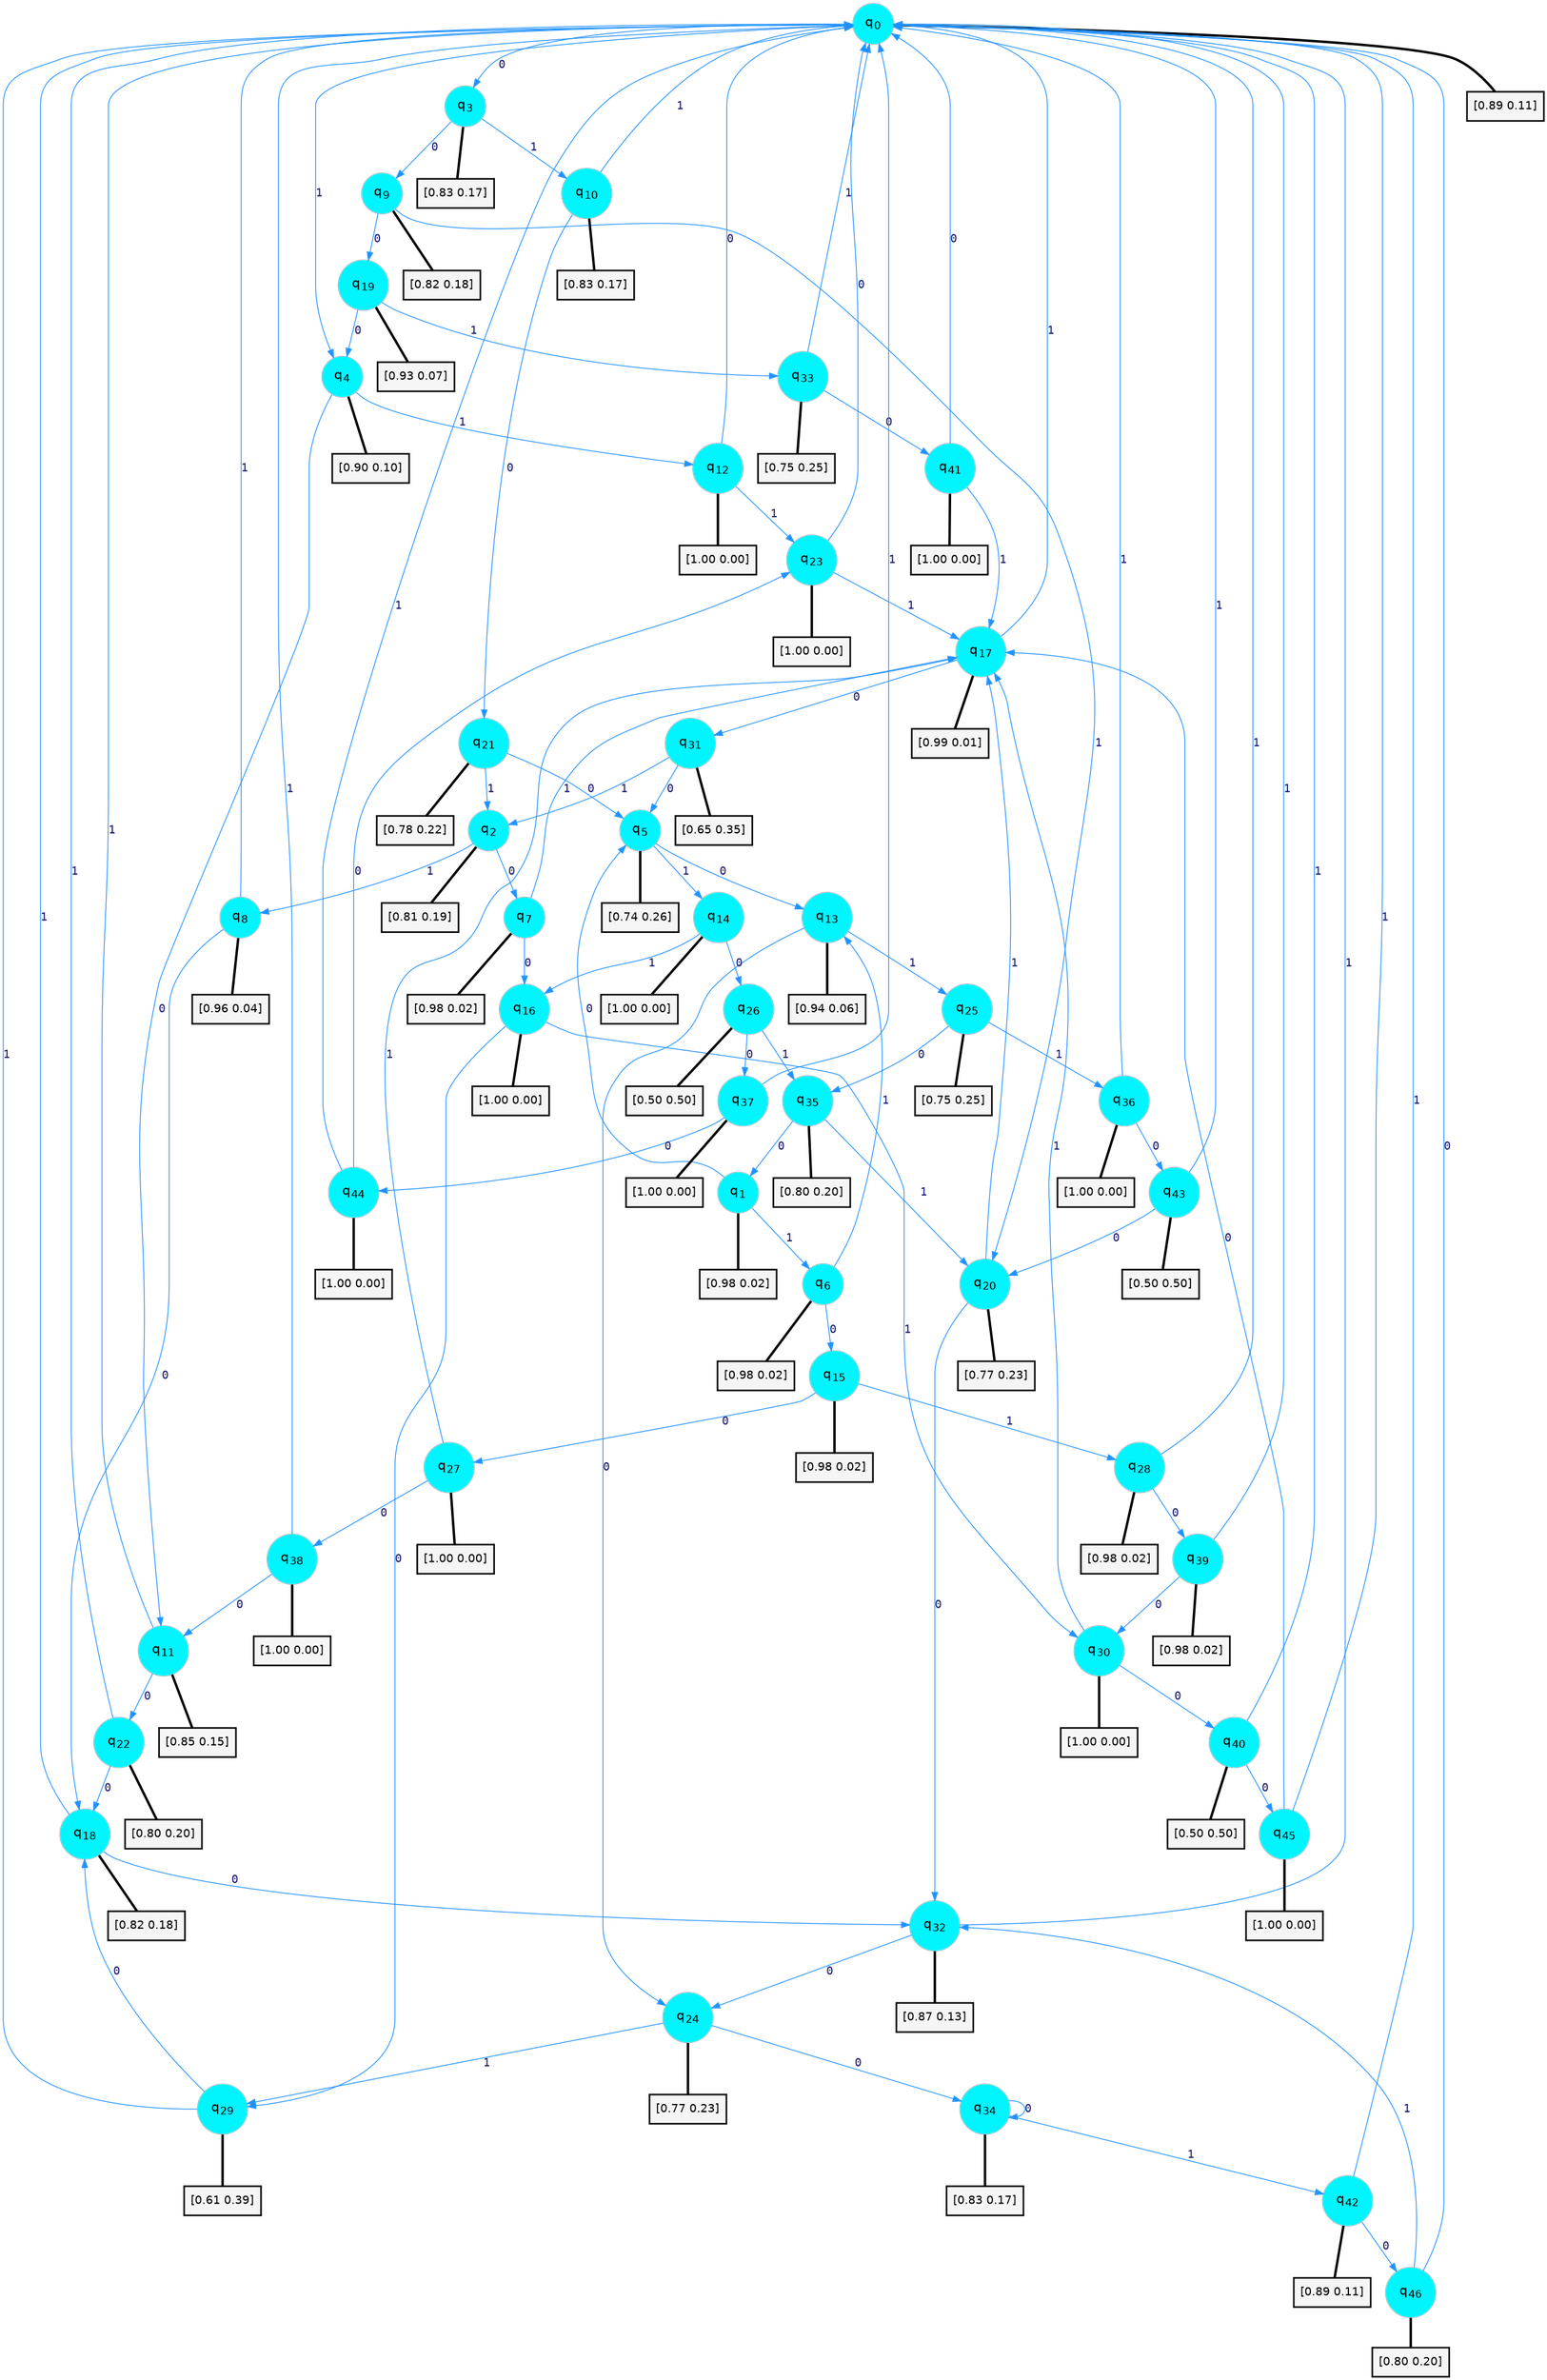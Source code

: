 digraph G {
graph [
bgcolor=transparent, dpi=300, rankdir=TD, size="40,25"];
node [
color=gray, fillcolor=turquoise1, fontcolor=black, fontname=Helvetica, fontsize=16, fontweight=bold, shape=circle, style=filled];
edge [
arrowsize=1, color=dodgerblue1, fontcolor=midnightblue, fontname=courier, fontweight=bold, penwidth=1, style=solid, weight=20];
0[label=<q<SUB>0</SUB>>];
1[label=<q<SUB>1</SUB>>];
2[label=<q<SUB>2</SUB>>];
3[label=<q<SUB>3</SUB>>];
4[label=<q<SUB>4</SUB>>];
5[label=<q<SUB>5</SUB>>];
6[label=<q<SUB>6</SUB>>];
7[label=<q<SUB>7</SUB>>];
8[label=<q<SUB>8</SUB>>];
9[label=<q<SUB>9</SUB>>];
10[label=<q<SUB>10</SUB>>];
11[label=<q<SUB>11</SUB>>];
12[label=<q<SUB>12</SUB>>];
13[label=<q<SUB>13</SUB>>];
14[label=<q<SUB>14</SUB>>];
15[label=<q<SUB>15</SUB>>];
16[label=<q<SUB>16</SUB>>];
17[label=<q<SUB>17</SUB>>];
18[label=<q<SUB>18</SUB>>];
19[label=<q<SUB>19</SUB>>];
20[label=<q<SUB>20</SUB>>];
21[label=<q<SUB>21</SUB>>];
22[label=<q<SUB>22</SUB>>];
23[label=<q<SUB>23</SUB>>];
24[label=<q<SUB>24</SUB>>];
25[label=<q<SUB>25</SUB>>];
26[label=<q<SUB>26</SUB>>];
27[label=<q<SUB>27</SUB>>];
28[label=<q<SUB>28</SUB>>];
29[label=<q<SUB>29</SUB>>];
30[label=<q<SUB>30</SUB>>];
31[label=<q<SUB>31</SUB>>];
32[label=<q<SUB>32</SUB>>];
33[label=<q<SUB>33</SUB>>];
34[label=<q<SUB>34</SUB>>];
35[label=<q<SUB>35</SUB>>];
36[label=<q<SUB>36</SUB>>];
37[label=<q<SUB>37</SUB>>];
38[label=<q<SUB>38</SUB>>];
39[label=<q<SUB>39</SUB>>];
40[label=<q<SUB>40</SUB>>];
41[label=<q<SUB>41</SUB>>];
42[label=<q<SUB>42</SUB>>];
43[label=<q<SUB>43</SUB>>];
44[label=<q<SUB>44</SUB>>];
45[label=<q<SUB>45</SUB>>];
46[label=<q<SUB>46</SUB>>];
47[label="[0.89 0.11]", shape=box,fontcolor=black, fontname=Helvetica, fontsize=14, penwidth=2, fillcolor=whitesmoke,color=black];
48[label="[0.98 0.02]", shape=box,fontcolor=black, fontname=Helvetica, fontsize=14, penwidth=2, fillcolor=whitesmoke,color=black];
49[label="[0.81 0.19]", shape=box,fontcolor=black, fontname=Helvetica, fontsize=14, penwidth=2, fillcolor=whitesmoke,color=black];
50[label="[0.83 0.17]", shape=box,fontcolor=black, fontname=Helvetica, fontsize=14, penwidth=2, fillcolor=whitesmoke,color=black];
51[label="[0.90 0.10]", shape=box,fontcolor=black, fontname=Helvetica, fontsize=14, penwidth=2, fillcolor=whitesmoke,color=black];
52[label="[0.74 0.26]", shape=box,fontcolor=black, fontname=Helvetica, fontsize=14, penwidth=2, fillcolor=whitesmoke,color=black];
53[label="[0.98 0.02]", shape=box,fontcolor=black, fontname=Helvetica, fontsize=14, penwidth=2, fillcolor=whitesmoke,color=black];
54[label="[0.98 0.02]", shape=box,fontcolor=black, fontname=Helvetica, fontsize=14, penwidth=2, fillcolor=whitesmoke,color=black];
55[label="[0.96 0.04]", shape=box,fontcolor=black, fontname=Helvetica, fontsize=14, penwidth=2, fillcolor=whitesmoke,color=black];
56[label="[0.82 0.18]", shape=box,fontcolor=black, fontname=Helvetica, fontsize=14, penwidth=2, fillcolor=whitesmoke,color=black];
57[label="[0.83 0.17]", shape=box,fontcolor=black, fontname=Helvetica, fontsize=14, penwidth=2, fillcolor=whitesmoke,color=black];
58[label="[0.85 0.15]", shape=box,fontcolor=black, fontname=Helvetica, fontsize=14, penwidth=2, fillcolor=whitesmoke,color=black];
59[label="[1.00 0.00]", shape=box,fontcolor=black, fontname=Helvetica, fontsize=14, penwidth=2, fillcolor=whitesmoke,color=black];
60[label="[0.94 0.06]", shape=box,fontcolor=black, fontname=Helvetica, fontsize=14, penwidth=2, fillcolor=whitesmoke,color=black];
61[label="[1.00 0.00]", shape=box,fontcolor=black, fontname=Helvetica, fontsize=14, penwidth=2, fillcolor=whitesmoke,color=black];
62[label="[0.98 0.02]", shape=box,fontcolor=black, fontname=Helvetica, fontsize=14, penwidth=2, fillcolor=whitesmoke,color=black];
63[label="[1.00 0.00]", shape=box,fontcolor=black, fontname=Helvetica, fontsize=14, penwidth=2, fillcolor=whitesmoke,color=black];
64[label="[0.99 0.01]", shape=box,fontcolor=black, fontname=Helvetica, fontsize=14, penwidth=2, fillcolor=whitesmoke,color=black];
65[label="[0.82 0.18]", shape=box,fontcolor=black, fontname=Helvetica, fontsize=14, penwidth=2, fillcolor=whitesmoke,color=black];
66[label="[0.93 0.07]", shape=box,fontcolor=black, fontname=Helvetica, fontsize=14, penwidth=2, fillcolor=whitesmoke,color=black];
67[label="[0.77 0.23]", shape=box,fontcolor=black, fontname=Helvetica, fontsize=14, penwidth=2, fillcolor=whitesmoke,color=black];
68[label="[0.78 0.22]", shape=box,fontcolor=black, fontname=Helvetica, fontsize=14, penwidth=2, fillcolor=whitesmoke,color=black];
69[label="[0.80 0.20]", shape=box,fontcolor=black, fontname=Helvetica, fontsize=14, penwidth=2, fillcolor=whitesmoke,color=black];
70[label="[1.00 0.00]", shape=box,fontcolor=black, fontname=Helvetica, fontsize=14, penwidth=2, fillcolor=whitesmoke,color=black];
71[label="[0.77 0.23]", shape=box,fontcolor=black, fontname=Helvetica, fontsize=14, penwidth=2, fillcolor=whitesmoke,color=black];
72[label="[0.75 0.25]", shape=box,fontcolor=black, fontname=Helvetica, fontsize=14, penwidth=2, fillcolor=whitesmoke,color=black];
73[label="[0.50 0.50]", shape=box,fontcolor=black, fontname=Helvetica, fontsize=14, penwidth=2, fillcolor=whitesmoke,color=black];
74[label="[1.00 0.00]", shape=box,fontcolor=black, fontname=Helvetica, fontsize=14, penwidth=2, fillcolor=whitesmoke,color=black];
75[label="[0.98 0.02]", shape=box,fontcolor=black, fontname=Helvetica, fontsize=14, penwidth=2, fillcolor=whitesmoke,color=black];
76[label="[0.61 0.39]", shape=box,fontcolor=black, fontname=Helvetica, fontsize=14, penwidth=2, fillcolor=whitesmoke,color=black];
77[label="[1.00 0.00]", shape=box,fontcolor=black, fontname=Helvetica, fontsize=14, penwidth=2, fillcolor=whitesmoke,color=black];
78[label="[0.65 0.35]", shape=box,fontcolor=black, fontname=Helvetica, fontsize=14, penwidth=2, fillcolor=whitesmoke,color=black];
79[label="[0.87 0.13]", shape=box,fontcolor=black, fontname=Helvetica, fontsize=14, penwidth=2, fillcolor=whitesmoke,color=black];
80[label="[0.75 0.25]", shape=box,fontcolor=black, fontname=Helvetica, fontsize=14, penwidth=2, fillcolor=whitesmoke,color=black];
81[label="[0.83 0.17]", shape=box,fontcolor=black, fontname=Helvetica, fontsize=14, penwidth=2, fillcolor=whitesmoke,color=black];
82[label="[0.80 0.20]", shape=box,fontcolor=black, fontname=Helvetica, fontsize=14, penwidth=2, fillcolor=whitesmoke,color=black];
83[label="[1.00 0.00]", shape=box,fontcolor=black, fontname=Helvetica, fontsize=14, penwidth=2, fillcolor=whitesmoke,color=black];
84[label="[1.00 0.00]", shape=box,fontcolor=black, fontname=Helvetica, fontsize=14, penwidth=2, fillcolor=whitesmoke,color=black];
85[label="[1.00 0.00]", shape=box,fontcolor=black, fontname=Helvetica, fontsize=14, penwidth=2, fillcolor=whitesmoke,color=black];
86[label="[0.98 0.02]", shape=box,fontcolor=black, fontname=Helvetica, fontsize=14, penwidth=2, fillcolor=whitesmoke,color=black];
87[label="[0.50 0.50]", shape=box,fontcolor=black, fontname=Helvetica, fontsize=14, penwidth=2, fillcolor=whitesmoke,color=black];
88[label="[1.00 0.00]", shape=box,fontcolor=black, fontname=Helvetica, fontsize=14, penwidth=2, fillcolor=whitesmoke,color=black];
89[label="[0.89 0.11]", shape=box,fontcolor=black, fontname=Helvetica, fontsize=14, penwidth=2, fillcolor=whitesmoke,color=black];
90[label="[0.50 0.50]", shape=box,fontcolor=black, fontname=Helvetica, fontsize=14, penwidth=2, fillcolor=whitesmoke,color=black];
91[label="[1.00 0.00]", shape=box,fontcolor=black, fontname=Helvetica, fontsize=14, penwidth=2, fillcolor=whitesmoke,color=black];
92[label="[1.00 0.00]", shape=box,fontcolor=black, fontname=Helvetica, fontsize=14, penwidth=2, fillcolor=whitesmoke,color=black];
93[label="[0.80 0.20]", shape=box,fontcolor=black, fontname=Helvetica, fontsize=14, penwidth=2, fillcolor=whitesmoke,color=black];
0->3 [label=0];
0->4 [label=1];
0->47 [arrowhead=none, penwidth=3,color=black];
1->5 [label=0];
1->6 [label=1];
1->48 [arrowhead=none, penwidth=3,color=black];
2->7 [label=0];
2->8 [label=1];
2->49 [arrowhead=none, penwidth=3,color=black];
3->9 [label=0];
3->10 [label=1];
3->50 [arrowhead=none, penwidth=3,color=black];
4->11 [label=0];
4->12 [label=1];
4->51 [arrowhead=none, penwidth=3,color=black];
5->13 [label=0];
5->14 [label=1];
5->52 [arrowhead=none, penwidth=3,color=black];
6->15 [label=0];
6->13 [label=1];
6->53 [arrowhead=none, penwidth=3,color=black];
7->16 [label=0];
7->17 [label=1];
7->54 [arrowhead=none, penwidth=3,color=black];
8->18 [label=0];
8->0 [label=1];
8->55 [arrowhead=none, penwidth=3,color=black];
9->19 [label=0];
9->20 [label=1];
9->56 [arrowhead=none, penwidth=3,color=black];
10->21 [label=0];
10->0 [label=1];
10->57 [arrowhead=none, penwidth=3,color=black];
11->22 [label=0];
11->0 [label=1];
11->58 [arrowhead=none, penwidth=3,color=black];
12->0 [label=0];
12->23 [label=1];
12->59 [arrowhead=none, penwidth=3,color=black];
13->24 [label=0];
13->25 [label=1];
13->60 [arrowhead=none, penwidth=3,color=black];
14->26 [label=0];
14->16 [label=1];
14->61 [arrowhead=none, penwidth=3,color=black];
15->27 [label=0];
15->28 [label=1];
15->62 [arrowhead=none, penwidth=3,color=black];
16->29 [label=0];
16->30 [label=1];
16->63 [arrowhead=none, penwidth=3,color=black];
17->31 [label=0];
17->0 [label=1];
17->64 [arrowhead=none, penwidth=3,color=black];
18->32 [label=0];
18->0 [label=1];
18->65 [arrowhead=none, penwidth=3,color=black];
19->4 [label=0];
19->33 [label=1];
19->66 [arrowhead=none, penwidth=3,color=black];
20->32 [label=0];
20->17 [label=1];
20->67 [arrowhead=none, penwidth=3,color=black];
21->5 [label=0];
21->2 [label=1];
21->68 [arrowhead=none, penwidth=3,color=black];
22->18 [label=0];
22->0 [label=1];
22->69 [arrowhead=none, penwidth=3,color=black];
23->0 [label=0];
23->17 [label=1];
23->70 [arrowhead=none, penwidth=3,color=black];
24->34 [label=0];
24->29 [label=1];
24->71 [arrowhead=none, penwidth=3,color=black];
25->35 [label=0];
25->36 [label=1];
25->72 [arrowhead=none, penwidth=3,color=black];
26->37 [label=0];
26->35 [label=1];
26->73 [arrowhead=none, penwidth=3,color=black];
27->38 [label=0];
27->17 [label=1];
27->74 [arrowhead=none, penwidth=3,color=black];
28->39 [label=0];
28->0 [label=1];
28->75 [arrowhead=none, penwidth=3,color=black];
29->18 [label=0];
29->0 [label=1];
29->76 [arrowhead=none, penwidth=3,color=black];
30->40 [label=0];
30->17 [label=1];
30->77 [arrowhead=none, penwidth=3,color=black];
31->5 [label=0];
31->2 [label=1];
31->78 [arrowhead=none, penwidth=3,color=black];
32->24 [label=0];
32->0 [label=1];
32->79 [arrowhead=none, penwidth=3,color=black];
33->41 [label=0];
33->0 [label=1];
33->80 [arrowhead=none, penwidth=3,color=black];
34->34 [label=0];
34->42 [label=1];
34->81 [arrowhead=none, penwidth=3,color=black];
35->1 [label=0];
35->20 [label=1];
35->82 [arrowhead=none, penwidth=3,color=black];
36->43 [label=0];
36->0 [label=1];
36->83 [arrowhead=none, penwidth=3,color=black];
37->44 [label=0];
37->0 [label=1];
37->84 [arrowhead=none, penwidth=3,color=black];
38->11 [label=0];
38->0 [label=1];
38->85 [arrowhead=none, penwidth=3,color=black];
39->30 [label=0];
39->0 [label=1];
39->86 [arrowhead=none, penwidth=3,color=black];
40->45 [label=0];
40->0 [label=1];
40->87 [arrowhead=none, penwidth=3,color=black];
41->0 [label=0];
41->17 [label=1];
41->88 [arrowhead=none, penwidth=3,color=black];
42->46 [label=0];
42->0 [label=1];
42->89 [arrowhead=none, penwidth=3,color=black];
43->20 [label=0];
43->0 [label=1];
43->90 [arrowhead=none, penwidth=3,color=black];
44->23 [label=0];
44->0 [label=1];
44->91 [arrowhead=none, penwidth=3,color=black];
45->17 [label=0];
45->0 [label=1];
45->92 [arrowhead=none, penwidth=3,color=black];
46->0 [label=0];
46->32 [label=1];
46->93 [arrowhead=none, penwidth=3,color=black];
}
